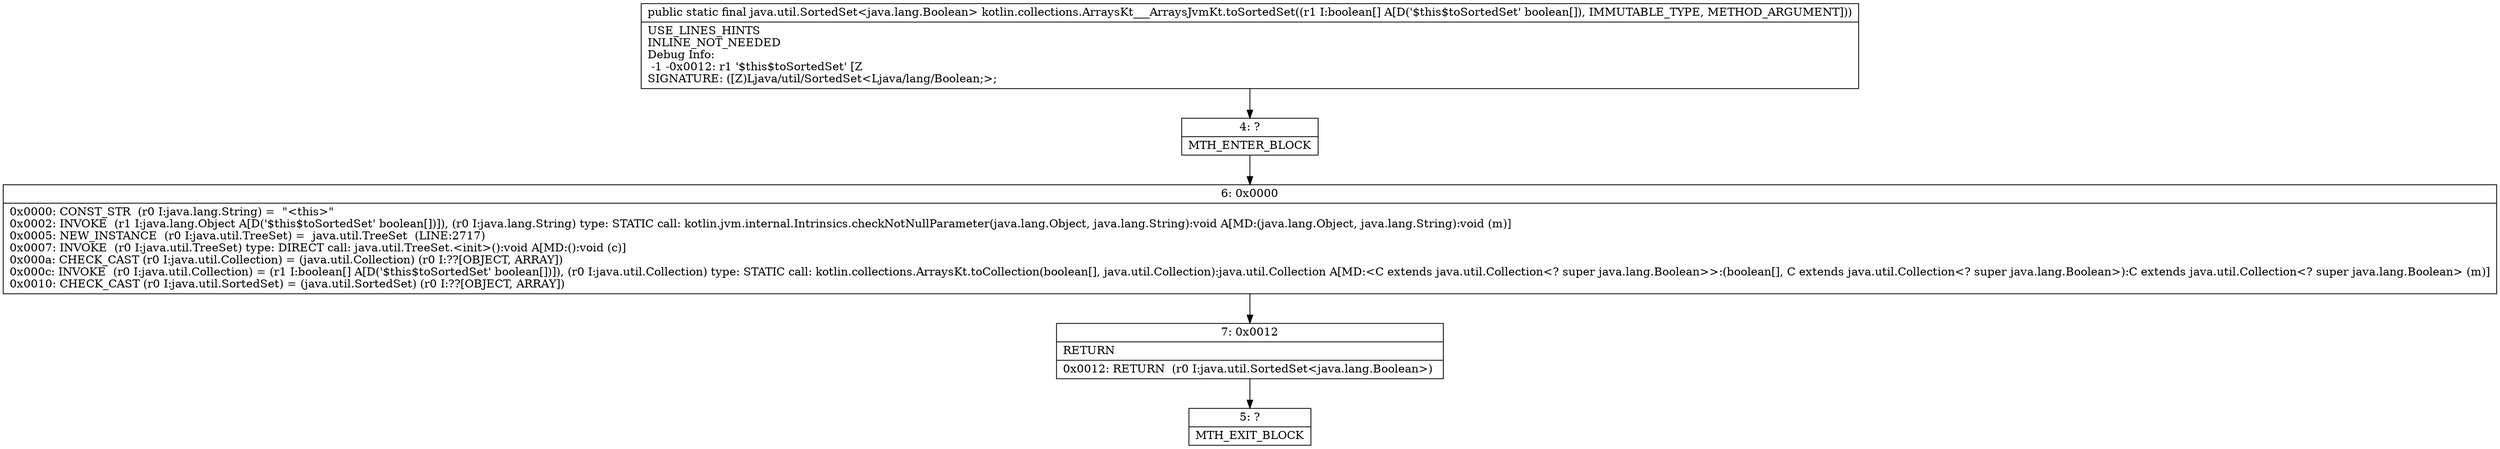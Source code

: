 digraph "CFG forkotlin.collections.ArraysKt___ArraysJvmKt.toSortedSet([Z)Ljava\/util\/SortedSet;" {
Node_4 [shape=record,label="{4\:\ ?|MTH_ENTER_BLOCK\l}"];
Node_6 [shape=record,label="{6\:\ 0x0000|0x0000: CONST_STR  (r0 I:java.lang.String) =  \"\<this\>\" \l0x0002: INVOKE  (r1 I:java.lang.Object A[D('$this$toSortedSet' boolean[])]), (r0 I:java.lang.String) type: STATIC call: kotlin.jvm.internal.Intrinsics.checkNotNullParameter(java.lang.Object, java.lang.String):void A[MD:(java.lang.Object, java.lang.String):void (m)]\l0x0005: NEW_INSTANCE  (r0 I:java.util.TreeSet) =  java.util.TreeSet  (LINE:2717)\l0x0007: INVOKE  (r0 I:java.util.TreeSet) type: DIRECT call: java.util.TreeSet.\<init\>():void A[MD:():void (c)]\l0x000a: CHECK_CAST (r0 I:java.util.Collection) = (java.util.Collection) (r0 I:??[OBJECT, ARRAY]) \l0x000c: INVOKE  (r0 I:java.util.Collection) = (r1 I:boolean[] A[D('$this$toSortedSet' boolean[])]), (r0 I:java.util.Collection) type: STATIC call: kotlin.collections.ArraysKt.toCollection(boolean[], java.util.Collection):java.util.Collection A[MD:\<C extends java.util.Collection\<? super java.lang.Boolean\>\>:(boolean[], C extends java.util.Collection\<? super java.lang.Boolean\>):C extends java.util.Collection\<? super java.lang.Boolean\> (m)]\l0x0010: CHECK_CAST (r0 I:java.util.SortedSet) = (java.util.SortedSet) (r0 I:??[OBJECT, ARRAY]) \l}"];
Node_7 [shape=record,label="{7\:\ 0x0012|RETURN\l|0x0012: RETURN  (r0 I:java.util.SortedSet\<java.lang.Boolean\>) \l}"];
Node_5 [shape=record,label="{5\:\ ?|MTH_EXIT_BLOCK\l}"];
MethodNode[shape=record,label="{public static final java.util.SortedSet\<java.lang.Boolean\> kotlin.collections.ArraysKt___ArraysJvmKt.toSortedSet((r1 I:boolean[] A[D('$this$toSortedSet' boolean[]), IMMUTABLE_TYPE, METHOD_ARGUMENT]))  | USE_LINES_HINTS\lINLINE_NOT_NEEDED\lDebug Info:\l  \-1 \-0x0012: r1 '$this$toSortedSet' [Z\lSIGNATURE: ([Z)Ljava\/util\/SortedSet\<Ljava\/lang\/Boolean;\>;\l}"];
MethodNode -> Node_4;Node_4 -> Node_6;
Node_6 -> Node_7;
Node_7 -> Node_5;
}

